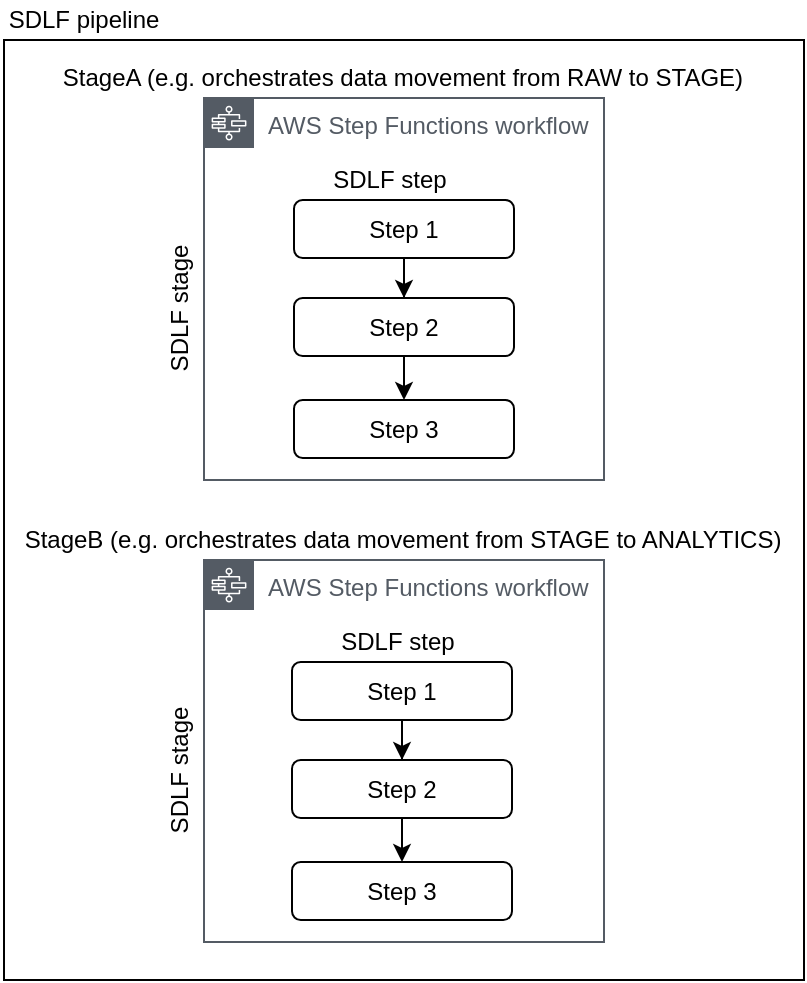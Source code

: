 <mxfile version="12.4.8" type="device"><diagram id="DqQTqaZEN3xuNoOsdPku" name="Page-1"><mxGraphModel dx="646" dy="711" grid="1" gridSize="10" guides="1" tooltips="1" connect="1" arrows="1" fold="1" page="1" pageScale="1" pageWidth="1169" pageHeight="827" math="0" shadow="0"><root><mxCell id="0"/><mxCell id="1" parent="0"/><mxCell id="aqDCEDeYX_M1X67fkXkH-2" value="" style="rounded=0;whiteSpace=wrap;html=1;fillColor=none;" vertex="1" parent="1"><mxGeometry x="75" y="230" width="400" height="470" as="geometry"/></mxCell><mxCell id="aqDCEDeYX_M1X67fkXkH-3" value="SDLF pipeline" style="text;html=1;strokeColor=none;fillColor=none;align=center;verticalAlign=middle;whiteSpace=wrap;rounded=0;" vertex="1" parent="1"><mxGeometry x="75" y="210" width="80" height="20" as="geometry"/></mxCell><mxCell id="aqDCEDeYX_M1X67fkXkH-4" value="AWS Step Functions workflow" style="outlineConnect=0;gradientColor=none;html=1;whiteSpace=wrap;fontSize=12;fontStyle=0;shape=mxgraph.aws4.group;grIcon=mxgraph.aws4.group_aws_step_functions_workflow;strokeColor=#545B64;fillColor=none;verticalAlign=top;align=left;spacingLeft=30;fontColor=#545B64;dashed=0;" vertex="1" parent="1"><mxGeometry x="175" y="259" width="200" height="191" as="geometry"/></mxCell><mxCell id="aqDCEDeYX_M1X67fkXkH-8" value="StageA (e.g. orchestrates data movement from RAW to STAGE)" style="text;html=1;strokeColor=none;fillColor=none;align=center;verticalAlign=middle;whiteSpace=wrap;rounded=0;" vertex="1" parent="1"><mxGeometry x="101.5" y="239" width="345" height="20" as="geometry"/></mxCell><mxCell id="aqDCEDeYX_M1X67fkXkH-10" value="SDLF stage" style="text;html=1;strokeColor=none;fillColor=none;align=center;verticalAlign=middle;whiteSpace=wrap;rounded=0;rotation=-90;" vertex="1" parent="1"><mxGeometry x="123" y="359" width="80" height="10" as="geometry"/></mxCell><mxCell id="aqDCEDeYX_M1X67fkXkH-23" value="" style="edgeStyle=orthogonalEdgeStyle;rounded=0;orthogonalLoop=1;jettySize=auto;html=1;" edge="1" parent="1" source="aqDCEDeYX_M1X67fkXkH-14" target="aqDCEDeYX_M1X67fkXkH-22"><mxGeometry relative="1" as="geometry"/></mxCell><mxCell id="aqDCEDeYX_M1X67fkXkH-14" value="Step 1" style="rounded=1;whiteSpace=wrap;html=1;fillColor=none;" vertex="1" parent="1"><mxGeometry x="220" y="310" width="110" height="29" as="geometry"/></mxCell><mxCell id="aqDCEDeYX_M1X67fkXkH-27" style="edgeStyle=orthogonalEdgeStyle;rounded=0;orthogonalLoop=1;jettySize=auto;html=1;" edge="1" parent="1" source="aqDCEDeYX_M1X67fkXkH-22" target="aqDCEDeYX_M1X67fkXkH-26"><mxGeometry relative="1" as="geometry"/></mxCell><mxCell id="aqDCEDeYX_M1X67fkXkH-22" value="Step 2" style="rounded=1;whiteSpace=wrap;html=1;fillColor=none;" vertex="1" parent="1"><mxGeometry x="220" y="359" width="110" height="29" as="geometry"/></mxCell><mxCell id="aqDCEDeYX_M1X67fkXkH-16" value="SDLF step" style="text;html=1;strokeColor=none;fillColor=none;align=center;verticalAlign=middle;whiteSpace=wrap;rounded=0;" vertex="1" parent="1"><mxGeometry x="228" y="290" width="80" height="20" as="geometry"/></mxCell><mxCell id="aqDCEDeYX_M1X67fkXkH-26" value="Step 3" style="rounded=1;whiteSpace=wrap;html=1;fillColor=none;" vertex="1" parent="1"><mxGeometry x="220" y="410" width="110" height="29" as="geometry"/></mxCell><mxCell id="aqDCEDeYX_M1X67fkXkH-35" value="AWS Step Functions workflow" style="outlineConnect=0;gradientColor=none;html=1;whiteSpace=wrap;fontSize=12;fontStyle=0;shape=mxgraph.aws4.group;grIcon=mxgraph.aws4.group_aws_step_functions_workflow;strokeColor=#545B64;fillColor=none;verticalAlign=top;align=left;spacingLeft=30;fontColor=#545B64;dashed=0;" vertex="1" parent="1"><mxGeometry x="175" y="490" width="200" height="191" as="geometry"/></mxCell><mxCell id="aqDCEDeYX_M1X67fkXkH-36" value="StageB (e.g. orchestrates data movement from STAGE to ANALYTICS)" style="text;html=1;strokeColor=none;fillColor=none;align=center;verticalAlign=middle;whiteSpace=wrap;rounded=0;" vertex="1" parent="1"><mxGeometry x="73.5" y="470" width="401" height="20" as="geometry"/></mxCell><mxCell id="aqDCEDeYX_M1X67fkXkH-37" value="SDLF stage" style="text;html=1;strokeColor=none;fillColor=none;align=center;verticalAlign=middle;whiteSpace=wrap;rounded=0;rotation=-90;" vertex="1" parent="1"><mxGeometry x="123" y="590" width="80" height="10" as="geometry"/></mxCell><mxCell id="aqDCEDeYX_M1X67fkXkH-38" value="" style="edgeStyle=orthogonalEdgeStyle;rounded=0;orthogonalLoop=1;jettySize=auto;html=1;" edge="1" parent="1" source="aqDCEDeYX_M1X67fkXkH-39" target="aqDCEDeYX_M1X67fkXkH-41"><mxGeometry relative="1" as="geometry"/></mxCell><mxCell id="aqDCEDeYX_M1X67fkXkH-39" value="Step 1" style="rounded=1;whiteSpace=wrap;html=1;fillColor=none;" vertex="1" parent="1"><mxGeometry x="219" y="541" width="110" height="29" as="geometry"/></mxCell><mxCell id="aqDCEDeYX_M1X67fkXkH-40" style="edgeStyle=orthogonalEdgeStyle;rounded=0;orthogonalLoop=1;jettySize=auto;html=1;" edge="1" parent="1" source="aqDCEDeYX_M1X67fkXkH-41" target="aqDCEDeYX_M1X67fkXkH-43"><mxGeometry relative="1" as="geometry"/></mxCell><mxCell id="aqDCEDeYX_M1X67fkXkH-41" value="Step 2" style="rounded=1;whiteSpace=wrap;html=1;fillColor=none;" vertex="1" parent="1"><mxGeometry x="219" y="590" width="110" height="29" as="geometry"/></mxCell><mxCell id="aqDCEDeYX_M1X67fkXkH-42" value="SDLF step" style="text;html=1;strokeColor=none;fillColor=none;align=center;verticalAlign=middle;whiteSpace=wrap;rounded=0;" vertex="1" parent="1"><mxGeometry x="232" y="521" width="80" height="20" as="geometry"/></mxCell><mxCell id="aqDCEDeYX_M1X67fkXkH-43" value="Step 3" style="rounded=1;whiteSpace=wrap;html=1;fillColor=none;" vertex="1" parent="1"><mxGeometry x="219" y="641" width="110" height="29" as="geometry"/></mxCell></root></mxGraphModel></diagram></mxfile>